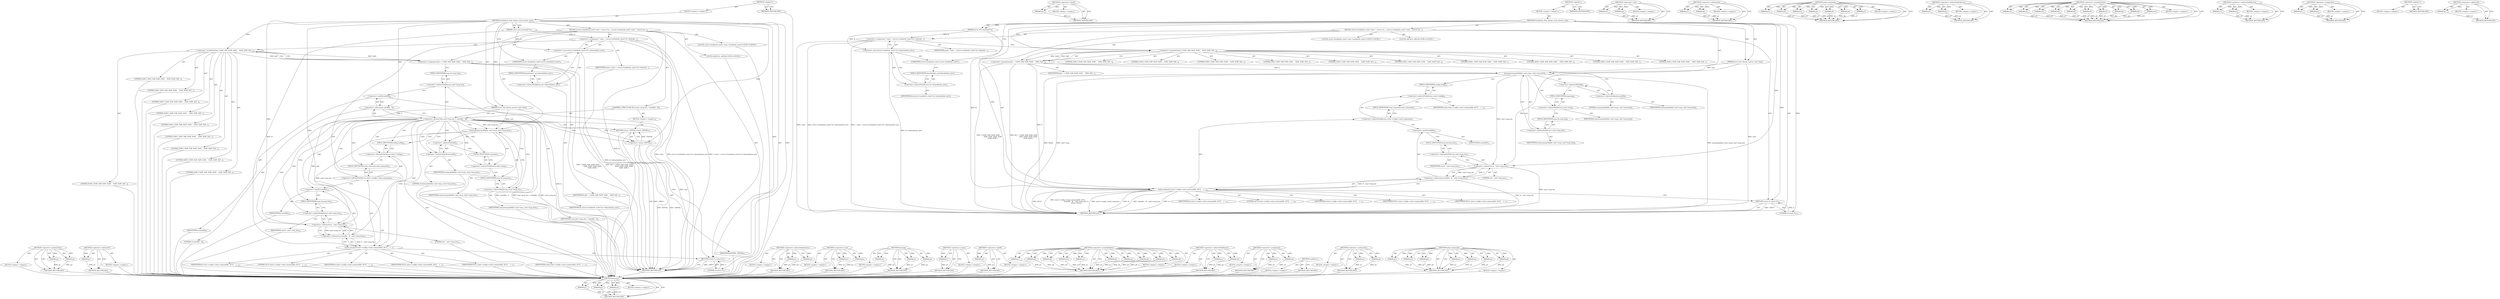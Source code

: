 digraph "send_command" {
vulnerable_119 [label=<(METHOD,memcpy)>];
vulnerable_120 [label=<(PARAM,p1)>];
vulnerable_121 [label=<(PARAM,p2)>];
vulnerable_122 [label=<(PARAM,p3)>];
vulnerable_123 [label=<(BLOCK,&lt;empty&gt;,&lt;empty&gt;)>];
vulnerable_124 [label=<(METHOD_RETURN,ANY)>];
vulnerable_149 [label=<(METHOD,&lt;operator&gt;.sizeOf)>];
vulnerable_150 [label=<(PARAM,p1)>];
vulnerable_151 [label=<(BLOCK,&lt;empty&gt;,&lt;empty&gt;)>];
vulnerable_152 [label=<(METHOD_RETURN,ANY)>];
vulnerable_6 [label=<(METHOD,&lt;global&gt;)<SUB>1</SUB>>];
vulnerable_7 [label=<(BLOCK,&lt;empty&gt;,&lt;empty&gt;)<SUB>1</SUB>>];
vulnerable_8 [label=<(METHOD,ttusbdecfe_dvbs_diseqc_send_master_cmd)<SUB>1</SUB>>];
vulnerable_9 [label=<(PARAM,struct dvb_frontend* fe)<SUB>1</SUB>>];
vulnerable_10 [label=<(PARAM,struct dvb_diseqc_master_cmd *cmd)<SUB>1</SUB>>];
vulnerable_11 [label=<(BLOCK,{
	struct ttusbdecfe_state* state = (struct ttu...,{
	struct ttusbdecfe_state* state = (struct ttu...)<SUB>2</SUB>>];
vulnerable_12 [label="<(LOCAL,struct ttusbdecfe_state* state: ttusbdecfe_state*)<SUB>3</SUB>>"];
vulnerable_13 [label=<(&lt;operator&gt;.assignment,* state = (struct ttusbdecfe_state*) fe-&gt;demodu...)<SUB>3</SUB>>];
vulnerable_14 [label=<(IDENTIFIER,state,* state = (struct ttusbdecfe_state*) fe-&gt;demodu...)<SUB>3</SUB>>];
vulnerable_15 [label=<(&lt;operator&gt;.cast,(struct ttusbdecfe_state*) fe-&gt;demodulator_priv)<SUB>3</SUB>>];
vulnerable_16 [label=<(UNKNOWN,struct ttusbdecfe_state*,struct ttusbdecfe_state*)<SUB>3</SUB>>];
vulnerable_17 [label=<(&lt;operator&gt;.indirectFieldAccess,fe-&gt;demodulator_priv)<SUB>3</SUB>>];
vulnerable_18 [label=<(IDENTIFIER,fe,(struct ttusbdecfe_state*) fe-&gt;demodulator_priv)<SUB>3</SUB>>];
vulnerable_19 [label=<(FIELD_IDENTIFIER,demodulator_priv,demodulator_priv)<SUB>3</SUB>>];
vulnerable_20 [label="<(LOCAL,u8[10] b: u8[10])<SUB>4</SUB>>"];
vulnerable_21 [label=<(&lt;operator&gt;.assignment,b[] = { 0x00, 0xff, 0x00, 0x00,
 		   0x00, 0x0...)<SUB>4</SUB>>];
vulnerable_22 [label=<(IDENTIFIER,b,b[] = { 0x00, 0xff, 0x00, 0x00,
 		   0x00, 0x0...)<SUB>4</SUB>>];
vulnerable_23 [label=<(&lt;operator&gt;.arrayInitializer,{ 0x00, 0xff, 0x00, 0x00,
 		   0x00, 0x00, 0x0...)<SUB>4</SUB>>];
vulnerable_24 [label=<(LITERAL,0x00,{ 0x00, 0xff, 0x00, 0x00,
 		   0x00, 0x00, 0x0...)<SUB>4</SUB>>];
vulnerable_25 [label=<(LITERAL,0xff,{ 0x00, 0xff, 0x00, 0x00,
 		   0x00, 0x00, 0x0...)<SUB>4</SUB>>];
vulnerable_26 [label=<(LITERAL,0x00,{ 0x00, 0xff, 0x00, 0x00,
 		   0x00, 0x00, 0x0...)<SUB>4</SUB>>];
vulnerable_27 [label=<(LITERAL,0x00,{ 0x00, 0xff, 0x00, 0x00,
 		   0x00, 0x00, 0x0...)<SUB>4</SUB>>];
vulnerable_28 [label=<(LITERAL,0x00,{ 0x00, 0xff, 0x00, 0x00,
 		   0x00, 0x00, 0x0...)<SUB>5</SUB>>];
vulnerable_29 [label=<(LITERAL,0x00,{ 0x00, 0xff, 0x00, 0x00,
 		   0x00, 0x00, 0x0...)<SUB>5</SUB>>];
vulnerable_30 [label=<(LITERAL,0x00,{ 0x00, 0xff, 0x00, 0x00,
 		   0x00, 0x00, 0x0...)<SUB>5</SUB>>];
vulnerable_31 [label=<(LITERAL,0x00,{ 0x00, 0xff, 0x00, 0x00,
 		   0x00, 0x00, 0x0...)<SUB>5</SUB>>];
vulnerable_32 [label=<(LITERAL,0x00,{ 0x00, 0xff, 0x00, 0x00,
 		   0x00, 0x00, 0x0...)<SUB>6</SUB>>];
vulnerable_33 [label=<(LITERAL,0x00,{ 0x00, 0xff, 0x00, 0x00,
 		   0x00, 0x00, 0x0...)<SUB>6</SUB>>];
vulnerable_34 [label=<(memcpy,memcpy(&amp;b[4], cmd-&gt;msg, cmd-&gt;msg_len))<SUB>8</SUB>>];
vulnerable_35 [label=<(&lt;operator&gt;.addressOf,&amp;b[4])<SUB>8</SUB>>];
vulnerable_36 [label=<(&lt;operator&gt;.indirectIndexAccess,b[4])<SUB>8</SUB>>];
vulnerable_37 [label=<(IDENTIFIER,b,memcpy(&amp;b[4], cmd-&gt;msg, cmd-&gt;msg_len))<SUB>8</SUB>>];
vulnerable_38 [label=<(LITERAL,4,memcpy(&amp;b[4], cmd-&gt;msg, cmd-&gt;msg_len))<SUB>8</SUB>>];
vulnerable_39 [label=<(&lt;operator&gt;.indirectFieldAccess,cmd-&gt;msg)<SUB>8</SUB>>];
vulnerable_40 [label=<(IDENTIFIER,cmd,memcpy(&amp;b[4], cmd-&gt;msg, cmd-&gt;msg_len))<SUB>8</SUB>>];
vulnerable_41 [label=<(FIELD_IDENTIFIER,msg,msg)<SUB>8</SUB>>];
vulnerable_42 [label=<(&lt;operator&gt;.indirectFieldAccess,cmd-&gt;msg_len)<SUB>8</SUB>>];
vulnerable_43 [label=<(IDENTIFIER,cmd,memcpy(&amp;b[4], cmd-&gt;msg, cmd-&gt;msg_len))<SUB>8</SUB>>];
vulnerable_44 [label=<(FIELD_IDENTIFIER,msg_len,msg_len)<SUB>8</SUB>>];
vulnerable_45 [label=<(send_command,state-&gt;config-&gt;send_command(fe, 0x72,
				    s...)<SUB>10</SUB>>];
vulnerable_46 [label=<(&lt;operator&gt;.indirectFieldAccess,state-&gt;config-&gt;send_command)<SUB>10</SUB>>];
vulnerable_47 [label=<(&lt;operator&gt;.indirectFieldAccess,state-&gt;config)<SUB>10</SUB>>];
vulnerable_48 [label=<(IDENTIFIER,state,state-&gt;config-&gt;send_command(fe, 0x72,
				    s...)<SUB>10</SUB>>];
vulnerable_49 [label=<(FIELD_IDENTIFIER,config,config)<SUB>10</SUB>>];
vulnerable_50 [label=<(FIELD_IDENTIFIER,send_command,send_command)<SUB>10</SUB>>];
vulnerable_51 [label=<(IDENTIFIER,fe,state-&gt;config-&gt;send_command(fe, 0x72,
				    s...)<SUB>10</SUB>>];
vulnerable_52 [label=<(LITERAL,0x72,state-&gt;config-&gt;send_command(fe, 0x72,
				    s...)<SUB>10</SUB>>];
vulnerable_53 [label=<(&lt;operator&gt;.subtraction,sizeof(b) - (6 - cmd-&gt;msg_len))<SUB>11</SUB>>];
vulnerable_54 [label=<(&lt;operator&gt;.sizeOf,sizeof(b))<SUB>11</SUB>>];
vulnerable_55 [label=<(IDENTIFIER,b,sizeof(b))<SUB>11</SUB>>];
vulnerable_56 [label=<(&lt;operator&gt;.subtraction,6 - cmd-&gt;msg_len)<SUB>11</SUB>>];
vulnerable_57 [label=<(LITERAL,6,6 - cmd-&gt;msg_len)<SUB>11</SUB>>];
vulnerable_58 [label=<(&lt;operator&gt;.indirectFieldAccess,cmd-&gt;msg_len)<SUB>11</SUB>>];
vulnerable_59 [label=<(IDENTIFIER,cmd,6 - cmd-&gt;msg_len)<SUB>11</SUB>>];
vulnerable_60 [label=<(FIELD_IDENTIFIER,msg_len,msg_len)<SUB>11</SUB>>];
vulnerable_61 [label=<(IDENTIFIER,b,state-&gt;config-&gt;send_command(fe, 0x72,
				    s...)<SUB>11</SUB>>];
vulnerable_62 [label=<(IDENTIFIER,NULL,state-&gt;config-&gt;send_command(fe, 0x72,
				    s...)<SUB>12</SUB>>];
vulnerable_63 [label=<(IDENTIFIER,NULL,state-&gt;config-&gt;send_command(fe, 0x72,
				    s...)<SUB>12</SUB>>];
vulnerable_64 [label=<(RETURN,return 0;,return 0;)<SUB>14</SUB>>];
vulnerable_65 [label=<(LITERAL,0,return 0;)<SUB>14</SUB>>];
vulnerable_66 [label=<(METHOD_RETURN,int)<SUB>1</SUB>>];
vulnerable_68 [label=<(METHOD_RETURN,ANY)<SUB>1</SUB>>];
vulnerable_96 [label=<(METHOD,&lt;operator&gt;.cast)>];
vulnerable_97 [label=<(PARAM,p1)>];
vulnerable_98 [label=<(PARAM,p2)>];
vulnerable_99 [label=<(BLOCK,&lt;empty&gt;,&lt;empty&gt;)>];
vulnerable_100 [label=<(METHOD_RETURN,ANY)>];
vulnerable_144 [label=<(METHOD,&lt;operator&gt;.subtraction)>];
vulnerable_145 [label=<(PARAM,p1)>];
vulnerable_146 [label=<(PARAM,p2)>];
vulnerable_147 [label=<(BLOCK,&lt;empty&gt;,&lt;empty&gt;)>];
vulnerable_148 [label=<(METHOD_RETURN,ANY)>];
vulnerable_134 [label=<(METHOD,send_command)>];
vulnerable_135 [label=<(PARAM,p1)>];
vulnerable_136 [label=<(PARAM,p2)>];
vulnerable_137 [label=<(PARAM,p3)>];
vulnerable_138 [label=<(PARAM,p4)>];
vulnerable_139 [label=<(PARAM,p5)>];
vulnerable_140 [label=<(PARAM,p6)>];
vulnerable_141 [label=<(PARAM,p7)>];
vulnerable_142 [label=<(BLOCK,&lt;empty&gt;,&lt;empty&gt;)>];
vulnerable_143 [label=<(METHOD_RETURN,ANY)>];
vulnerable_129 [label=<(METHOD,&lt;operator&gt;.indirectIndexAccess)>];
vulnerable_130 [label=<(PARAM,p1)>];
vulnerable_131 [label=<(PARAM,p2)>];
vulnerable_132 [label=<(BLOCK,&lt;empty&gt;,&lt;empty&gt;)>];
vulnerable_133 [label=<(METHOD_RETURN,ANY)>];
vulnerable_106 [label=<(METHOD,&lt;operator&gt;.arrayInitializer)>];
vulnerable_107 [label=<(PARAM,p1)>];
vulnerable_108 [label=<(PARAM,p2)>];
vulnerable_109 [label=<(PARAM,p3)>];
vulnerable_110 [label=<(PARAM,p4)>];
vulnerable_111 [label=<(PARAM,p5)>];
vulnerable_112 [label=<(PARAM,p6)>];
vulnerable_113 [label=<(PARAM,p7)>];
vulnerable_114 [label=<(PARAM,p8)>];
vulnerable_115 [label=<(PARAM,p9)>];
vulnerable_116 [label=<(PARAM,p10)>];
vulnerable_117 [label=<(BLOCK,&lt;empty&gt;,&lt;empty&gt;)>];
vulnerable_118 [label=<(METHOD_RETURN,ANY)>];
vulnerable_101 [label=<(METHOD,&lt;operator&gt;.indirectFieldAccess)>];
vulnerable_102 [label=<(PARAM,p1)>];
vulnerable_103 [label=<(PARAM,p2)>];
vulnerable_104 [label=<(BLOCK,&lt;empty&gt;,&lt;empty&gt;)>];
vulnerable_105 [label=<(METHOD_RETURN,ANY)>];
vulnerable_91 [label=<(METHOD,&lt;operator&gt;.assignment)>];
vulnerable_92 [label=<(PARAM,p1)>];
vulnerable_93 [label=<(PARAM,p2)>];
vulnerable_94 [label=<(BLOCK,&lt;empty&gt;,&lt;empty&gt;)>];
vulnerable_95 [label=<(METHOD_RETURN,ANY)>];
vulnerable_85 [label=<(METHOD,&lt;global&gt;)<SUB>1</SUB>>];
vulnerable_86 [label=<(BLOCK,&lt;empty&gt;,&lt;empty&gt;)>];
vulnerable_87 [label=<(METHOD_RETURN,ANY)>];
vulnerable_125 [label=<(METHOD,&lt;operator&gt;.addressOf)>];
vulnerable_126 [label=<(PARAM,p1)>];
vulnerable_127 [label=<(BLOCK,&lt;empty&gt;,&lt;empty&gt;)>];
vulnerable_128 [label=<(METHOD_RETURN,ANY)>];
fixed_132 [label=<(METHOD,&lt;operator&gt;.greaterThan)>];
fixed_133 [label=<(PARAM,p1)>];
fixed_134 [label=<(PARAM,p2)>];
fixed_135 [label=<(BLOCK,&lt;empty&gt;,&lt;empty&gt;)>];
fixed_136 [label=<(METHOD_RETURN,ANY)>];
fixed_156 [label=<(METHOD,&lt;operator&gt;.addressOf)>];
fixed_157 [label=<(PARAM,p1)>];
fixed_158 [label=<(BLOCK,&lt;empty&gt;,&lt;empty&gt;)>];
fixed_159 [label=<(METHOD_RETURN,ANY)>];
fixed_6 [label=<(METHOD,&lt;global&gt;)<SUB>1</SUB>>];
fixed_7 [label=<(BLOCK,&lt;empty&gt;,&lt;empty&gt;)<SUB>1</SUB>>];
fixed_8 [label=<(METHOD,ttusbdecfe_dvbs_diseqc_send_master_cmd)<SUB>1</SUB>>];
fixed_9 [label=<(PARAM,struct dvb_frontend* fe)<SUB>1</SUB>>];
fixed_10 [label=<(PARAM,struct dvb_diseqc_master_cmd *cmd)<SUB>1</SUB>>];
fixed_11 [label=<(BLOCK,{
	struct ttusbdecfe_state* state = (struct ttu...,{
	struct ttusbdecfe_state* state = (struct ttu...)<SUB>2</SUB>>];
fixed_12 [label="<(LOCAL,struct ttusbdecfe_state* state: ttusbdecfe_state*)<SUB>3</SUB>>"];
fixed_13 [label=<(&lt;operator&gt;.assignment,* state = (struct ttusbdecfe_state*) fe-&gt;demodu...)<SUB>3</SUB>>];
fixed_14 [label=<(IDENTIFIER,state,* state = (struct ttusbdecfe_state*) fe-&gt;demodu...)<SUB>3</SUB>>];
fixed_15 [label=<(&lt;operator&gt;.cast,(struct ttusbdecfe_state*) fe-&gt;demodulator_priv)<SUB>3</SUB>>];
fixed_16 [label=<(UNKNOWN,struct ttusbdecfe_state*,struct ttusbdecfe_state*)<SUB>3</SUB>>];
fixed_17 [label=<(&lt;operator&gt;.indirectFieldAccess,fe-&gt;demodulator_priv)<SUB>3</SUB>>];
fixed_18 [label=<(IDENTIFIER,fe,(struct ttusbdecfe_state*) fe-&gt;demodulator_priv)<SUB>3</SUB>>];
fixed_19 [label=<(FIELD_IDENTIFIER,demodulator_priv,demodulator_priv)<SUB>3</SUB>>];
fixed_20 [label="<(LOCAL,u8[10] b: u8[10])<SUB>4</SUB>>"];
fixed_21 [label=<(&lt;operator&gt;.assignment,b[] = { 0x00, 0xff, 0x00, 0x00,
 		   0x00, 0x0...)<SUB>4</SUB>>];
fixed_22 [label=<(IDENTIFIER,b,b[] = { 0x00, 0xff, 0x00, 0x00,
 		   0x00, 0x0...)<SUB>4</SUB>>];
fixed_23 [label=<(&lt;operator&gt;.arrayInitializer,{ 0x00, 0xff, 0x00, 0x00,
 		   0x00, 0x00, 0x0...)<SUB>4</SUB>>];
fixed_24 [label=<(LITERAL,0x00,{ 0x00, 0xff, 0x00, 0x00,
 		   0x00, 0x00, 0x0...)<SUB>4</SUB>>];
fixed_25 [label=<(LITERAL,0xff,{ 0x00, 0xff, 0x00, 0x00,
 		   0x00, 0x00, 0x0...)<SUB>4</SUB>>];
fixed_26 [label=<(LITERAL,0x00,{ 0x00, 0xff, 0x00, 0x00,
 		   0x00, 0x00, 0x0...)<SUB>4</SUB>>];
fixed_27 [label=<(LITERAL,0x00,{ 0x00, 0xff, 0x00, 0x00,
 		   0x00, 0x00, 0x0...)<SUB>4</SUB>>];
fixed_28 [label=<(LITERAL,0x00,{ 0x00, 0xff, 0x00, 0x00,
 		   0x00, 0x00, 0x0...)<SUB>5</SUB>>];
fixed_29 [label=<(LITERAL,0x00,{ 0x00, 0xff, 0x00, 0x00,
 		   0x00, 0x00, 0x0...)<SUB>5</SUB>>];
fixed_30 [label=<(LITERAL,0x00,{ 0x00, 0xff, 0x00, 0x00,
 		   0x00, 0x00, 0x0...)<SUB>5</SUB>>];
fixed_31 [label=<(LITERAL,0x00,{ 0x00, 0xff, 0x00, 0x00,
 		   0x00, 0x00, 0x0...)<SUB>5</SUB>>];
fixed_32 [label=<(LITERAL,0x00,{ 0x00, 0xff, 0x00, 0x00,
 		   0x00, 0x00, 0x0...)<SUB>6</SUB>>];
fixed_33 [label=<(LITERAL,0x00,{ 0x00, 0xff, 0x00, 0x00,
 		   0x00, 0x00, 0x0...)<SUB>6</SUB>>];
fixed_34 [label=<(CONTROL_STRUCTURE,IF,if (cmd-&gt;msg_len &gt; sizeof(b) - 4))<SUB>8</SUB>>];
fixed_35 [label=<(&lt;operator&gt;.greaterThan,cmd-&gt;msg_len &gt; sizeof(b) - 4)<SUB>8</SUB>>];
fixed_36 [label=<(&lt;operator&gt;.indirectFieldAccess,cmd-&gt;msg_len)<SUB>8</SUB>>];
fixed_37 [label=<(IDENTIFIER,cmd,cmd-&gt;msg_len &gt; sizeof(b) - 4)<SUB>8</SUB>>];
fixed_38 [label=<(FIELD_IDENTIFIER,msg_len,msg_len)<SUB>8</SUB>>];
fixed_39 [label=<(&lt;operator&gt;.subtraction,sizeof(b) - 4)<SUB>8</SUB>>];
fixed_40 [label=<(&lt;operator&gt;.sizeOf,sizeof(b))<SUB>8</SUB>>];
fixed_41 [label=<(IDENTIFIER,b,sizeof(b))<SUB>8</SUB>>];
fixed_42 [label=<(LITERAL,4,sizeof(b) - 4)<SUB>8</SUB>>];
fixed_43 [label=<(BLOCK,&lt;empty&gt;,&lt;empty&gt;)<SUB>9</SUB>>];
fixed_44 [label=<(RETURN,return -EINVAL;,return -EINVAL;)<SUB>9</SUB>>];
fixed_45 [label=<(&lt;operator&gt;.minus,-EINVAL)<SUB>9</SUB>>];
fixed_46 [label=<(IDENTIFIER,EINVAL,-EINVAL)<SUB>9</SUB>>];
fixed_47 [label=<(memcpy,memcpy(&amp;b[4], cmd-&gt;msg, cmd-&gt;msg_len))<SUB>11</SUB>>];
fixed_48 [label=<(&lt;operator&gt;.addressOf,&amp;b[4])<SUB>11</SUB>>];
fixed_49 [label=<(&lt;operator&gt;.indirectIndexAccess,b[4])<SUB>11</SUB>>];
fixed_50 [label=<(IDENTIFIER,b,memcpy(&amp;b[4], cmd-&gt;msg, cmd-&gt;msg_len))<SUB>11</SUB>>];
fixed_51 [label=<(LITERAL,4,memcpy(&amp;b[4], cmd-&gt;msg, cmd-&gt;msg_len))<SUB>11</SUB>>];
fixed_52 [label=<(&lt;operator&gt;.indirectFieldAccess,cmd-&gt;msg)<SUB>11</SUB>>];
fixed_53 [label=<(IDENTIFIER,cmd,memcpy(&amp;b[4], cmd-&gt;msg, cmd-&gt;msg_len))<SUB>11</SUB>>];
fixed_54 [label=<(FIELD_IDENTIFIER,msg,msg)<SUB>11</SUB>>];
fixed_55 [label=<(&lt;operator&gt;.indirectFieldAccess,cmd-&gt;msg_len)<SUB>11</SUB>>];
fixed_56 [label=<(IDENTIFIER,cmd,memcpy(&amp;b[4], cmd-&gt;msg, cmd-&gt;msg_len))<SUB>11</SUB>>];
fixed_57 [label=<(FIELD_IDENTIFIER,msg_len,msg_len)<SUB>11</SUB>>];
fixed_58 [label=<(send_command,state-&gt;config-&gt;send_command(fe, 0x72,
				    s...)<SUB>13</SUB>>];
fixed_59 [label=<(&lt;operator&gt;.indirectFieldAccess,state-&gt;config-&gt;send_command)<SUB>13</SUB>>];
fixed_60 [label=<(&lt;operator&gt;.indirectFieldAccess,state-&gt;config)<SUB>13</SUB>>];
fixed_61 [label=<(IDENTIFIER,state,state-&gt;config-&gt;send_command(fe, 0x72,
				    s...)<SUB>13</SUB>>];
fixed_62 [label=<(FIELD_IDENTIFIER,config,config)<SUB>13</SUB>>];
fixed_63 [label=<(FIELD_IDENTIFIER,send_command,send_command)<SUB>13</SUB>>];
fixed_64 [label=<(IDENTIFIER,fe,state-&gt;config-&gt;send_command(fe, 0x72,
				    s...)<SUB>13</SUB>>];
fixed_65 [label=<(LITERAL,0x72,state-&gt;config-&gt;send_command(fe, 0x72,
				    s...)<SUB>13</SUB>>];
fixed_66 [label=<(&lt;operator&gt;.subtraction,sizeof(b) - (6 - cmd-&gt;msg_len))<SUB>14</SUB>>];
fixed_67 [label=<(&lt;operator&gt;.sizeOf,sizeof(b))<SUB>14</SUB>>];
fixed_68 [label=<(IDENTIFIER,b,sizeof(b))<SUB>14</SUB>>];
fixed_69 [label=<(&lt;operator&gt;.subtraction,6 - cmd-&gt;msg_len)<SUB>14</SUB>>];
fixed_70 [label=<(LITERAL,6,6 - cmd-&gt;msg_len)<SUB>14</SUB>>];
fixed_71 [label=<(&lt;operator&gt;.indirectFieldAccess,cmd-&gt;msg_len)<SUB>14</SUB>>];
fixed_72 [label=<(IDENTIFIER,cmd,6 - cmd-&gt;msg_len)<SUB>14</SUB>>];
fixed_73 [label=<(FIELD_IDENTIFIER,msg_len,msg_len)<SUB>14</SUB>>];
fixed_74 [label=<(IDENTIFIER,b,state-&gt;config-&gt;send_command(fe, 0x72,
				    s...)<SUB>14</SUB>>];
fixed_75 [label=<(IDENTIFIER,NULL,state-&gt;config-&gt;send_command(fe, 0x72,
				    s...)<SUB>15</SUB>>];
fixed_76 [label=<(IDENTIFIER,NULL,state-&gt;config-&gt;send_command(fe, 0x72,
				    s...)<SUB>15</SUB>>];
fixed_77 [label=<(RETURN,return 0;,return 0;)<SUB>17</SUB>>];
fixed_78 [label=<(LITERAL,0,return 0;)<SUB>17</SUB>>];
fixed_79 [label=<(METHOD_RETURN,int)<SUB>1</SUB>>];
fixed_81 [label=<(METHOD_RETURN,ANY)<SUB>1</SUB>>];
fixed_160 [label=<(METHOD,&lt;operator&gt;.indirectIndexAccess)>];
fixed_161 [label=<(PARAM,p1)>];
fixed_162 [label=<(PARAM,p2)>];
fixed_163 [label=<(BLOCK,&lt;empty&gt;,&lt;empty&gt;)>];
fixed_164 [label=<(METHOD_RETURN,ANY)>];
fixed_109 [label=<(METHOD,&lt;operator&gt;.cast)>];
fixed_110 [label=<(PARAM,p1)>];
fixed_111 [label=<(PARAM,p2)>];
fixed_112 [label=<(BLOCK,&lt;empty&gt;,&lt;empty&gt;)>];
fixed_113 [label=<(METHOD_RETURN,ANY)>];
fixed_150 [label=<(METHOD,memcpy)>];
fixed_151 [label=<(PARAM,p1)>];
fixed_152 [label=<(PARAM,p2)>];
fixed_153 [label=<(PARAM,p3)>];
fixed_154 [label=<(BLOCK,&lt;empty&gt;,&lt;empty&gt;)>];
fixed_155 [label=<(METHOD_RETURN,ANY)>];
fixed_146 [label=<(METHOD,&lt;operator&gt;.minus)>];
fixed_147 [label=<(PARAM,p1)>];
fixed_148 [label=<(BLOCK,&lt;empty&gt;,&lt;empty&gt;)>];
fixed_149 [label=<(METHOD_RETURN,ANY)>];
fixed_142 [label=<(METHOD,&lt;operator&gt;.sizeOf)>];
fixed_143 [label=<(PARAM,p1)>];
fixed_144 [label=<(BLOCK,&lt;empty&gt;,&lt;empty&gt;)>];
fixed_145 [label=<(METHOD_RETURN,ANY)>];
fixed_119 [label=<(METHOD,&lt;operator&gt;.arrayInitializer)>];
fixed_120 [label=<(PARAM,p1)>];
fixed_121 [label=<(PARAM,p2)>];
fixed_122 [label=<(PARAM,p3)>];
fixed_123 [label=<(PARAM,p4)>];
fixed_124 [label=<(PARAM,p5)>];
fixed_125 [label=<(PARAM,p6)>];
fixed_126 [label=<(PARAM,p7)>];
fixed_127 [label=<(PARAM,p8)>];
fixed_128 [label=<(PARAM,p9)>];
fixed_129 [label=<(PARAM,p10)>];
fixed_130 [label=<(BLOCK,&lt;empty&gt;,&lt;empty&gt;)>];
fixed_131 [label=<(METHOD_RETURN,ANY)>];
fixed_114 [label=<(METHOD,&lt;operator&gt;.indirectFieldAccess)>];
fixed_115 [label=<(PARAM,p1)>];
fixed_116 [label=<(PARAM,p2)>];
fixed_117 [label=<(BLOCK,&lt;empty&gt;,&lt;empty&gt;)>];
fixed_118 [label=<(METHOD_RETURN,ANY)>];
fixed_104 [label=<(METHOD,&lt;operator&gt;.assignment)>];
fixed_105 [label=<(PARAM,p1)>];
fixed_106 [label=<(PARAM,p2)>];
fixed_107 [label=<(BLOCK,&lt;empty&gt;,&lt;empty&gt;)>];
fixed_108 [label=<(METHOD_RETURN,ANY)>];
fixed_98 [label=<(METHOD,&lt;global&gt;)<SUB>1</SUB>>];
fixed_99 [label=<(BLOCK,&lt;empty&gt;,&lt;empty&gt;)>];
fixed_100 [label=<(METHOD_RETURN,ANY)>];
fixed_137 [label=<(METHOD,&lt;operator&gt;.subtraction)>];
fixed_138 [label=<(PARAM,p1)>];
fixed_139 [label=<(PARAM,p2)>];
fixed_140 [label=<(BLOCK,&lt;empty&gt;,&lt;empty&gt;)>];
fixed_141 [label=<(METHOD_RETURN,ANY)>];
fixed_165 [label=<(METHOD,send_command)>];
fixed_166 [label=<(PARAM,p1)>];
fixed_167 [label=<(PARAM,p2)>];
fixed_168 [label=<(PARAM,p3)>];
fixed_169 [label=<(PARAM,p4)>];
fixed_170 [label=<(PARAM,p5)>];
fixed_171 [label=<(PARAM,p6)>];
fixed_172 [label=<(PARAM,p7)>];
fixed_173 [label=<(BLOCK,&lt;empty&gt;,&lt;empty&gt;)>];
fixed_174 [label=<(METHOD_RETURN,ANY)>];
vulnerable_119 -> vulnerable_120  [key=0, label="AST: "];
vulnerable_119 -> vulnerable_120  [key=1, label="DDG: "];
vulnerable_119 -> vulnerable_123  [key=0, label="AST: "];
vulnerable_119 -> vulnerable_121  [key=0, label="AST: "];
vulnerable_119 -> vulnerable_121  [key=1, label="DDG: "];
vulnerable_119 -> vulnerable_124  [key=0, label="AST: "];
vulnerable_119 -> vulnerable_124  [key=1, label="CFG: "];
vulnerable_119 -> vulnerable_122  [key=0, label="AST: "];
vulnerable_119 -> vulnerable_122  [key=1, label="DDG: "];
vulnerable_120 -> vulnerable_124  [key=0, label="DDG: p1"];
vulnerable_121 -> vulnerable_124  [key=0, label="DDG: p2"];
vulnerable_122 -> vulnerable_124  [key=0, label="DDG: p3"];
vulnerable_149 -> vulnerable_150  [key=0, label="AST: "];
vulnerable_149 -> vulnerable_150  [key=1, label="DDG: "];
vulnerable_149 -> vulnerable_151  [key=0, label="AST: "];
vulnerable_149 -> vulnerable_152  [key=0, label="AST: "];
vulnerable_149 -> vulnerable_152  [key=1, label="CFG: "];
vulnerable_150 -> vulnerable_152  [key=0, label="DDG: p1"];
vulnerable_6 -> vulnerable_7  [key=0, label="AST: "];
vulnerable_6 -> vulnerable_68  [key=0, label="AST: "];
vulnerable_6 -> vulnerable_68  [key=1, label="CFG: "];
vulnerable_7 -> vulnerable_8  [key=0, label="AST: "];
vulnerable_8 -> vulnerable_9  [key=0, label="AST: "];
vulnerable_8 -> vulnerable_9  [key=1, label="DDG: "];
vulnerable_8 -> vulnerable_10  [key=0, label="AST: "];
vulnerable_8 -> vulnerable_10  [key=1, label="DDG: "];
vulnerable_8 -> vulnerable_11  [key=0, label="AST: "];
vulnerable_8 -> vulnerable_66  [key=0, label="AST: "];
vulnerable_8 -> vulnerable_16  [key=0, label="CFG: "];
vulnerable_8 -> vulnerable_64  [key=0, label="DDG: "];
vulnerable_8 -> vulnerable_45  [key=0, label="DDG: "];
vulnerable_8 -> vulnerable_65  [key=0, label="DDG: "];
vulnerable_8 -> vulnerable_23  [key=0, label="DDG: "];
vulnerable_8 -> vulnerable_56  [key=0, label="DDG: "];
vulnerable_9 -> vulnerable_13  [key=0, label="DDG: fe"];
vulnerable_9 -> vulnerable_45  [key=0, label="DDG: fe"];
vulnerable_9 -> vulnerable_15  [key=0, label="DDG: fe"];
vulnerable_10 -> vulnerable_66  [key=0, label="DDG: cmd"];
vulnerable_10 -> vulnerable_34  [key=0, label="DDG: cmd"];
vulnerable_10 -> vulnerable_56  [key=0, label="DDG: cmd"];
vulnerable_11 -> vulnerable_12  [key=0, label="AST: "];
vulnerable_11 -> vulnerable_13  [key=0, label="AST: "];
vulnerable_11 -> vulnerable_20  [key=0, label="AST: "];
vulnerable_11 -> vulnerable_21  [key=0, label="AST: "];
vulnerable_11 -> vulnerable_34  [key=0, label="AST: "];
vulnerable_11 -> vulnerable_45  [key=0, label="AST: "];
vulnerable_11 -> vulnerable_64  [key=0, label="AST: "];
vulnerable_13 -> vulnerable_14  [key=0, label="AST: "];
vulnerable_13 -> vulnerable_15  [key=0, label="AST: "];
vulnerable_13 -> vulnerable_23  [key=0, label="CFG: "];
vulnerable_13 -> vulnerable_66  [key=0, label="DDG: state"];
vulnerable_13 -> vulnerable_66  [key=1, label="DDG: (struct ttusbdecfe_state*) fe-&gt;demodulator_priv"];
vulnerable_13 -> vulnerable_66  [key=2, label="DDG: * state = (struct ttusbdecfe_state*) fe-&gt;demodulator_priv"];
vulnerable_15 -> vulnerable_16  [key=0, label="AST: "];
vulnerable_15 -> vulnerable_17  [key=0, label="AST: "];
vulnerable_15 -> vulnerable_13  [key=0, label="CFG: "];
vulnerable_15 -> vulnerable_66  [key=0, label="DDG: fe-&gt;demodulator_priv"];
vulnerable_16 -> vulnerable_19  [key=0, label="CFG: "];
vulnerable_17 -> vulnerable_18  [key=0, label="AST: "];
vulnerable_17 -> vulnerable_19  [key=0, label="AST: "];
vulnerable_17 -> vulnerable_15  [key=0, label="CFG: "];
vulnerable_19 -> vulnerable_17  [key=0, label="CFG: "];
vulnerable_21 -> vulnerable_22  [key=0, label="AST: "];
vulnerable_21 -> vulnerable_23  [key=0, label="AST: "];
vulnerable_21 -> vulnerable_36  [key=0, label="CFG: "];
vulnerable_21 -> vulnerable_66  [key=0, label="DDG: { 0x00, 0xff, 0x00, 0x00,
 		   0x00, 0x00, 0x00, 0x00,
 		   0x00, 0x00 }"];
vulnerable_21 -> vulnerable_66  [key=1, label="DDG: b[] = { 0x00, 0xff, 0x00, 0x00,
 		   0x00, 0x00, 0x00, 0x00,
 		   0x00, 0x00 }"];
vulnerable_21 -> vulnerable_34  [key=0, label="DDG: b"];
vulnerable_21 -> vulnerable_45  [key=0, label="DDG: b"];
vulnerable_23 -> vulnerable_24  [key=0, label="AST: "];
vulnerable_23 -> vulnerable_25  [key=0, label="AST: "];
vulnerable_23 -> vulnerable_26  [key=0, label="AST: "];
vulnerable_23 -> vulnerable_27  [key=0, label="AST: "];
vulnerable_23 -> vulnerable_28  [key=0, label="AST: "];
vulnerable_23 -> vulnerable_29  [key=0, label="AST: "];
vulnerable_23 -> vulnerable_30  [key=0, label="AST: "];
vulnerable_23 -> vulnerable_31  [key=0, label="AST: "];
vulnerable_23 -> vulnerable_32  [key=0, label="AST: "];
vulnerable_23 -> vulnerable_33  [key=0, label="AST: "];
vulnerable_23 -> vulnerable_21  [key=0, label="CFG: "];
vulnerable_23 -> vulnerable_21  [key=1, label="DDG: 0x00"];
vulnerable_23 -> vulnerable_21  [key=2, label="DDG: 0xff"];
vulnerable_34 -> vulnerable_35  [key=0, label="AST: "];
vulnerable_34 -> vulnerable_39  [key=0, label="AST: "];
vulnerable_34 -> vulnerable_42  [key=0, label="AST: "];
vulnerable_34 -> vulnerable_49  [key=0, label="CFG: "];
vulnerable_34 -> vulnerable_66  [key=0, label="DDG: &amp;b[4]"];
vulnerable_34 -> vulnerable_66  [key=1, label="DDG: cmd-&gt;msg"];
vulnerable_34 -> vulnerable_66  [key=2, label="DDG: memcpy(&amp;b[4], cmd-&gt;msg, cmd-&gt;msg_len)"];
vulnerable_34 -> vulnerable_56  [key=0, label="DDG: cmd-&gt;msg_len"];
vulnerable_35 -> vulnerable_36  [key=0, label="AST: "];
vulnerable_35 -> vulnerable_41  [key=0, label="CFG: "];
vulnerable_36 -> vulnerable_37  [key=0, label="AST: "];
vulnerable_36 -> vulnerable_38  [key=0, label="AST: "];
vulnerable_36 -> vulnerable_35  [key=0, label="CFG: "];
vulnerable_39 -> vulnerable_40  [key=0, label="AST: "];
vulnerable_39 -> vulnerable_41  [key=0, label="AST: "];
vulnerable_39 -> vulnerable_44  [key=0, label="CFG: "];
vulnerable_41 -> vulnerable_39  [key=0, label="CFG: "];
vulnerable_42 -> vulnerable_43  [key=0, label="AST: "];
vulnerable_42 -> vulnerable_44  [key=0, label="AST: "];
vulnerable_42 -> vulnerable_34  [key=0, label="CFG: "];
vulnerable_44 -> vulnerable_42  [key=0, label="CFG: "];
vulnerable_45 -> vulnerable_46  [key=0, label="AST: "];
vulnerable_45 -> vulnerable_51  [key=0, label="AST: "];
vulnerable_45 -> vulnerable_52  [key=0, label="AST: "];
vulnerable_45 -> vulnerable_53  [key=0, label="AST: "];
vulnerable_45 -> vulnerable_61  [key=0, label="AST: "];
vulnerable_45 -> vulnerable_62  [key=0, label="AST: "];
vulnerable_45 -> vulnerable_63  [key=0, label="AST: "];
vulnerable_45 -> vulnerable_64  [key=0, label="CFG: "];
vulnerable_45 -> vulnerable_66  [key=0, label="DDG: state-&gt;config-&gt;send_command"];
vulnerable_45 -> vulnerable_66  [key=1, label="DDG: fe"];
vulnerable_45 -> vulnerable_66  [key=2, label="DDG: sizeof(b) - (6 - cmd-&gt;msg_len)"];
vulnerable_45 -> vulnerable_66  [key=3, label="DDG: b"];
vulnerable_45 -> vulnerable_66  [key=4, label="DDG: NULL"];
vulnerable_45 -> vulnerable_66  [key=5, label="DDG: state-&gt;config-&gt;send_command(fe, 0x72,
				    sizeof(b) - (6 - cmd-&gt;msg_len), b,
				    NULL, NULL)"];
vulnerable_46 -> vulnerable_47  [key=0, label="AST: "];
vulnerable_46 -> vulnerable_50  [key=0, label="AST: "];
vulnerable_46 -> vulnerable_54  [key=0, label="CFG: "];
vulnerable_47 -> vulnerable_48  [key=0, label="AST: "];
vulnerable_47 -> vulnerable_49  [key=0, label="AST: "];
vulnerable_47 -> vulnerable_50  [key=0, label="CFG: "];
vulnerable_49 -> vulnerable_47  [key=0, label="CFG: "];
vulnerable_50 -> vulnerable_46  [key=0, label="CFG: "];
vulnerable_53 -> vulnerable_54  [key=0, label="AST: "];
vulnerable_53 -> vulnerable_56  [key=0, label="AST: "];
vulnerable_53 -> vulnerable_45  [key=0, label="CFG: "];
vulnerable_53 -> vulnerable_45  [key=1, label="DDG: 6 - cmd-&gt;msg_len"];
vulnerable_53 -> vulnerable_66  [key=0, label="DDG: 6 - cmd-&gt;msg_len"];
vulnerable_54 -> vulnerable_55  [key=0, label="AST: "];
vulnerable_54 -> vulnerable_60  [key=0, label="CFG: "];
vulnerable_56 -> vulnerable_57  [key=0, label="AST: "];
vulnerable_56 -> vulnerable_58  [key=0, label="AST: "];
vulnerable_56 -> vulnerable_53  [key=0, label="CFG: "];
vulnerable_56 -> vulnerable_53  [key=1, label="DDG: 6"];
vulnerable_56 -> vulnerable_53  [key=2, label="DDG: cmd-&gt;msg_len"];
vulnerable_56 -> vulnerable_66  [key=0, label="DDG: cmd-&gt;msg_len"];
vulnerable_58 -> vulnerable_59  [key=0, label="AST: "];
vulnerable_58 -> vulnerable_60  [key=0, label="AST: "];
vulnerable_58 -> vulnerable_56  [key=0, label="CFG: "];
vulnerable_60 -> vulnerable_58  [key=0, label="CFG: "];
vulnerable_64 -> vulnerable_65  [key=0, label="AST: "];
vulnerable_64 -> vulnerable_66  [key=0, label="CFG: "];
vulnerable_64 -> vulnerable_66  [key=1, label="DDG: &lt;RET&gt;"];
vulnerable_65 -> vulnerable_64  [key=0, label="DDG: 0"];
vulnerable_96 -> vulnerable_97  [key=0, label="AST: "];
vulnerable_96 -> vulnerable_97  [key=1, label="DDG: "];
vulnerable_96 -> vulnerable_99  [key=0, label="AST: "];
vulnerable_96 -> vulnerable_98  [key=0, label="AST: "];
vulnerable_96 -> vulnerable_98  [key=1, label="DDG: "];
vulnerable_96 -> vulnerable_100  [key=0, label="AST: "];
vulnerable_96 -> vulnerable_100  [key=1, label="CFG: "];
vulnerable_97 -> vulnerable_100  [key=0, label="DDG: p1"];
vulnerable_98 -> vulnerable_100  [key=0, label="DDG: p2"];
vulnerable_144 -> vulnerable_145  [key=0, label="AST: "];
vulnerable_144 -> vulnerable_145  [key=1, label="DDG: "];
vulnerable_144 -> vulnerable_147  [key=0, label="AST: "];
vulnerable_144 -> vulnerable_146  [key=0, label="AST: "];
vulnerable_144 -> vulnerable_146  [key=1, label="DDG: "];
vulnerable_144 -> vulnerable_148  [key=0, label="AST: "];
vulnerable_144 -> vulnerable_148  [key=1, label="CFG: "];
vulnerable_145 -> vulnerable_148  [key=0, label="DDG: p1"];
vulnerable_146 -> vulnerable_148  [key=0, label="DDG: p2"];
vulnerable_134 -> vulnerable_135  [key=0, label="AST: "];
vulnerable_134 -> vulnerable_135  [key=1, label="DDG: "];
vulnerable_134 -> vulnerable_142  [key=0, label="AST: "];
vulnerable_134 -> vulnerable_136  [key=0, label="AST: "];
vulnerable_134 -> vulnerable_136  [key=1, label="DDG: "];
vulnerable_134 -> vulnerable_143  [key=0, label="AST: "];
vulnerable_134 -> vulnerable_143  [key=1, label="CFG: "];
vulnerable_134 -> vulnerable_137  [key=0, label="AST: "];
vulnerable_134 -> vulnerable_137  [key=1, label="DDG: "];
vulnerable_134 -> vulnerable_138  [key=0, label="AST: "];
vulnerable_134 -> vulnerable_138  [key=1, label="DDG: "];
vulnerable_134 -> vulnerable_139  [key=0, label="AST: "];
vulnerable_134 -> vulnerable_139  [key=1, label="DDG: "];
vulnerable_134 -> vulnerable_140  [key=0, label="AST: "];
vulnerable_134 -> vulnerable_140  [key=1, label="DDG: "];
vulnerable_134 -> vulnerable_141  [key=0, label="AST: "];
vulnerable_134 -> vulnerable_141  [key=1, label="DDG: "];
vulnerable_135 -> vulnerable_143  [key=0, label="DDG: p1"];
vulnerable_136 -> vulnerable_143  [key=0, label="DDG: p2"];
vulnerable_137 -> vulnerable_143  [key=0, label="DDG: p3"];
vulnerable_138 -> vulnerable_143  [key=0, label="DDG: p4"];
vulnerable_139 -> vulnerable_143  [key=0, label="DDG: p5"];
vulnerable_140 -> vulnerable_143  [key=0, label="DDG: p6"];
vulnerable_141 -> vulnerable_143  [key=0, label="DDG: p7"];
vulnerable_129 -> vulnerable_130  [key=0, label="AST: "];
vulnerable_129 -> vulnerable_130  [key=1, label="DDG: "];
vulnerable_129 -> vulnerable_132  [key=0, label="AST: "];
vulnerable_129 -> vulnerable_131  [key=0, label="AST: "];
vulnerable_129 -> vulnerable_131  [key=1, label="DDG: "];
vulnerable_129 -> vulnerable_133  [key=0, label="AST: "];
vulnerable_129 -> vulnerable_133  [key=1, label="CFG: "];
vulnerable_130 -> vulnerable_133  [key=0, label="DDG: p1"];
vulnerable_131 -> vulnerable_133  [key=0, label="DDG: p2"];
vulnerable_106 -> vulnerable_107  [key=0, label="AST: "];
vulnerable_106 -> vulnerable_107  [key=1, label="DDG: "];
vulnerable_106 -> vulnerable_117  [key=0, label="AST: "];
vulnerable_106 -> vulnerable_108  [key=0, label="AST: "];
vulnerable_106 -> vulnerable_108  [key=1, label="DDG: "];
vulnerable_106 -> vulnerable_118  [key=0, label="AST: "];
vulnerable_106 -> vulnerable_118  [key=1, label="CFG: "];
vulnerable_106 -> vulnerable_109  [key=0, label="AST: "];
vulnerable_106 -> vulnerable_109  [key=1, label="DDG: "];
vulnerable_106 -> vulnerable_110  [key=0, label="AST: "];
vulnerable_106 -> vulnerable_110  [key=1, label="DDG: "];
vulnerable_106 -> vulnerable_111  [key=0, label="AST: "];
vulnerable_106 -> vulnerable_111  [key=1, label="DDG: "];
vulnerable_106 -> vulnerable_112  [key=0, label="AST: "];
vulnerable_106 -> vulnerable_112  [key=1, label="DDG: "];
vulnerable_106 -> vulnerable_113  [key=0, label="AST: "];
vulnerable_106 -> vulnerable_113  [key=1, label="DDG: "];
vulnerable_106 -> vulnerable_114  [key=0, label="AST: "];
vulnerable_106 -> vulnerable_114  [key=1, label="DDG: "];
vulnerable_106 -> vulnerable_115  [key=0, label="AST: "];
vulnerable_106 -> vulnerable_115  [key=1, label="DDG: "];
vulnerable_106 -> vulnerable_116  [key=0, label="AST: "];
vulnerable_106 -> vulnerable_116  [key=1, label="DDG: "];
vulnerable_107 -> vulnerable_118  [key=0, label="DDG: p1"];
vulnerable_108 -> vulnerable_118  [key=0, label="DDG: p2"];
vulnerable_109 -> vulnerable_118  [key=0, label="DDG: p3"];
vulnerable_110 -> vulnerable_118  [key=0, label="DDG: p4"];
vulnerable_111 -> vulnerable_118  [key=0, label="DDG: p5"];
vulnerable_112 -> vulnerable_118  [key=0, label="DDG: p6"];
vulnerable_113 -> vulnerable_118  [key=0, label="DDG: p7"];
vulnerable_114 -> vulnerable_118  [key=0, label="DDG: p8"];
vulnerable_115 -> vulnerable_118  [key=0, label="DDG: p9"];
vulnerable_116 -> vulnerable_118  [key=0, label="DDG: p10"];
vulnerable_101 -> vulnerable_102  [key=0, label="AST: "];
vulnerable_101 -> vulnerable_102  [key=1, label="DDG: "];
vulnerable_101 -> vulnerable_104  [key=0, label="AST: "];
vulnerable_101 -> vulnerable_103  [key=0, label="AST: "];
vulnerable_101 -> vulnerable_103  [key=1, label="DDG: "];
vulnerable_101 -> vulnerable_105  [key=0, label="AST: "];
vulnerable_101 -> vulnerable_105  [key=1, label="CFG: "];
vulnerable_102 -> vulnerable_105  [key=0, label="DDG: p1"];
vulnerable_103 -> vulnerable_105  [key=0, label="DDG: p2"];
vulnerable_91 -> vulnerable_92  [key=0, label="AST: "];
vulnerable_91 -> vulnerable_92  [key=1, label="DDG: "];
vulnerable_91 -> vulnerable_94  [key=0, label="AST: "];
vulnerable_91 -> vulnerable_93  [key=0, label="AST: "];
vulnerable_91 -> vulnerable_93  [key=1, label="DDG: "];
vulnerable_91 -> vulnerable_95  [key=0, label="AST: "];
vulnerable_91 -> vulnerable_95  [key=1, label="CFG: "];
vulnerable_92 -> vulnerable_95  [key=0, label="DDG: p1"];
vulnerable_93 -> vulnerable_95  [key=0, label="DDG: p2"];
vulnerable_85 -> vulnerable_86  [key=0, label="AST: "];
vulnerable_85 -> vulnerable_87  [key=0, label="AST: "];
vulnerable_85 -> vulnerable_87  [key=1, label="CFG: "];
vulnerable_125 -> vulnerable_126  [key=0, label="AST: "];
vulnerable_125 -> vulnerable_126  [key=1, label="DDG: "];
vulnerable_125 -> vulnerable_127  [key=0, label="AST: "];
vulnerable_125 -> vulnerable_128  [key=0, label="AST: "];
vulnerable_125 -> vulnerable_128  [key=1, label="CFG: "];
vulnerable_126 -> vulnerable_128  [key=0, label="DDG: p1"];
fixed_132 -> fixed_133  [key=0, label="AST: "];
fixed_132 -> fixed_133  [key=1, label="DDG: "];
fixed_132 -> fixed_135  [key=0, label="AST: "];
fixed_132 -> fixed_134  [key=0, label="AST: "];
fixed_132 -> fixed_134  [key=1, label="DDG: "];
fixed_132 -> fixed_136  [key=0, label="AST: "];
fixed_132 -> fixed_136  [key=1, label="CFG: "];
fixed_133 -> fixed_136  [key=0, label="DDG: p1"];
fixed_134 -> fixed_136  [key=0, label="DDG: p2"];
fixed_135 -> vulnerable_119  [key=0];
fixed_136 -> vulnerable_119  [key=0];
fixed_156 -> fixed_157  [key=0, label="AST: "];
fixed_156 -> fixed_157  [key=1, label="DDG: "];
fixed_156 -> fixed_158  [key=0, label="AST: "];
fixed_156 -> fixed_159  [key=0, label="AST: "];
fixed_156 -> fixed_159  [key=1, label="CFG: "];
fixed_157 -> fixed_159  [key=0, label="DDG: p1"];
fixed_158 -> vulnerable_119  [key=0];
fixed_159 -> vulnerable_119  [key=0];
fixed_6 -> fixed_7  [key=0, label="AST: "];
fixed_6 -> fixed_81  [key=0, label="AST: "];
fixed_6 -> fixed_81  [key=1, label="CFG: "];
fixed_7 -> fixed_8  [key=0, label="AST: "];
fixed_8 -> fixed_9  [key=0, label="AST: "];
fixed_8 -> fixed_9  [key=1, label="DDG: "];
fixed_8 -> fixed_10  [key=0, label="AST: "];
fixed_8 -> fixed_10  [key=1, label="DDG: "];
fixed_8 -> fixed_11  [key=0, label="AST: "];
fixed_8 -> fixed_79  [key=0, label="AST: "];
fixed_8 -> fixed_16  [key=0, label="CFG: "];
fixed_8 -> fixed_77  [key=0, label="DDG: "];
fixed_8 -> fixed_58  [key=0, label="DDG: "];
fixed_8 -> fixed_78  [key=0, label="DDG: "];
fixed_8 -> fixed_23  [key=0, label="DDG: "];
fixed_8 -> fixed_39  [key=0, label="DDG: "];
fixed_8 -> fixed_69  [key=0, label="DDG: "];
fixed_8 -> fixed_45  [key=0, label="DDG: "];
fixed_9 -> fixed_79  [key=0, label="DDG: fe"];
fixed_9 -> fixed_13  [key=0, label="DDG: fe"];
fixed_9 -> fixed_58  [key=0, label="DDG: fe"];
fixed_9 -> fixed_15  [key=0, label="DDG: fe"];
fixed_10 -> fixed_79  [key=0, label="DDG: cmd"];
fixed_10 -> fixed_47  [key=0, label="DDG: cmd"];
fixed_10 -> fixed_35  [key=0, label="DDG: cmd"];
fixed_10 -> fixed_69  [key=0, label="DDG: cmd"];
fixed_11 -> fixed_12  [key=0, label="AST: "];
fixed_11 -> fixed_13  [key=0, label="AST: "];
fixed_11 -> fixed_20  [key=0, label="AST: "];
fixed_11 -> fixed_21  [key=0, label="AST: "];
fixed_11 -> fixed_34  [key=0, label="AST: "];
fixed_11 -> fixed_47  [key=0, label="AST: "];
fixed_11 -> fixed_58  [key=0, label="AST: "];
fixed_11 -> fixed_77  [key=0, label="AST: "];
fixed_12 -> vulnerable_119  [key=0];
fixed_13 -> fixed_14  [key=0, label="AST: "];
fixed_13 -> fixed_15  [key=0, label="AST: "];
fixed_13 -> fixed_23  [key=0, label="CFG: "];
fixed_13 -> fixed_79  [key=0, label="DDG: state"];
fixed_13 -> fixed_79  [key=1, label="DDG: (struct ttusbdecfe_state*) fe-&gt;demodulator_priv"];
fixed_13 -> fixed_79  [key=2, label="DDG: * state = (struct ttusbdecfe_state*) fe-&gt;demodulator_priv"];
fixed_14 -> vulnerable_119  [key=0];
fixed_15 -> fixed_16  [key=0, label="AST: "];
fixed_15 -> fixed_17  [key=0, label="AST: "];
fixed_15 -> fixed_13  [key=0, label="CFG: "];
fixed_15 -> fixed_79  [key=0, label="DDG: fe-&gt;demodulator_priv"];
fixed_16 -> fixed_19  [key=0, label="CFG: "];
fixed_17 -> fixed_18  [key=0, label="AST: "];
fixed_17 -> fixed_19  [key=0, label="AST: "];
fixed_17 -> fixed_15  [key=0, label="CFG: "];
fixed_18 -> vulnerable_119  [key=0];
fixed_19 -> fixed_17  [key=0, label="CFG: "];
fixed_20 -> vulnerable_119  [key=0];
fixed_21 -> fixed_22  [key=0, label="AST: "];
fixed_21 -> fixed_23  [key=0, label="AST: "];
fixed_21 -> fixed_38  [key=0, label="CFG: "];
fixed_21 -> fixed_79  [key=0, label="DDG: { 0x00, 0xff, 0x00, 0x00,
 		   0x00, 0x00, 0x00, 0x00,
 		   0x00, 0x00 }"];
fixed_21 -> fixed_79  [key=1, label="DDG: b[] = { 0x00, 0xff, 0x00, 0x00,
 		   0x00, 0x00, 0x00, 0x00,
 		   0x00, 0x00 }"];
fixed_22 -> vulnerable_119  [key=0];
fixed_23 -> fixed_24  [key=0, label="AST: "];
fixed_23 -> fixed_25  [key=0, label="AST: "];
fixed_23 -> fixed_26  [key=0, label="AST: "];
fixed_23 -> fixed_27  [key=0, label="AST: "];
fixed_23 -> fixed_28  [key=0, label="AST: "];
fixed_23 -> fixed_29  [key=0, label="AST: "];
fixed_23 -> fixed_30  [key=0, label="AST: "];
fixed_23 -> fixed_31  [key=0, label="AST: "];
fixed_23 -> fixed_32  [key=0, label="AST: "];
fixed_23 -> fixed_33  [key=0, label="AST: "];
fixed_23 -> fixed_21  [key=0, label="CFG: "];
fixed_23 -> fixed_21  [key=1, label="DDG: 0x00"];
fixed_23 -> fixed_21  [key=2, label="DDG: 0xff"];
fixed_24 -> vulnerable_119  [key=0];
fixed_25 -> vulnerable_119  [key=0];
fixed_26 -> vulnerable_119  [key=0];
fixed_27 -> vulnerable_119  [key=0];
fixed_28 -> vulnerable_119  [key=0];
fixed_29 -> vulnerable_119  [key=0];
fixed_30 -> vulnerable_119  [key=0];
fixed_31 -> vulnerable_119  [key=0];
fixed_32 -> vulnerable_119  [key=0];
fixed_33 -> vulnerable_119  [key=0];
fixed_34 -> fixed_35  [key=0, label="AST: "];
fixed_34 -> fixed_43  [key=0, label="AST: "];
fixed_35 -> fixed_36  [key=0, label="AST: "];
fixed_35 -> fixed_39  [key=0, label="AST: "];
fixed_35 -> fixed_45  [key=0, label="CFG: "];
fixed_35 -> fixed_45  [key=1, label="CDG: "];
fixed_35 -> fixed_49  [key=0, label="CFG: "];
fixed_35 -> fixed_49  [key=1, label="CDG: "];
fixed_35 -> fixed_79  [key=0, label="DDG: cmd-&gt;msg_len"];
fixed_35 -> fixed_79  [key=1, label="DDG: sizeof(b) - 4"];
fixed_35 -> fixed_79  [key=2, label="DDG: cmd-&gt;msg_len &gt; sizeof(b) - 4"];
fixed_35 -> fixed_47  [key=0, label="DDG: cmd-&gt;msg_len"];
fixed_35 -> fixed_47  [key=1, label="CDG: "];
fixed_35 -> fixed_48  [key=0, label="CDG: "];
fixed_35 -> fixed_58  [key=0, label="CDG: "];
fixed_35 -> fixed_60  [key=0, label="CDG: "];
fixed_35 -> fixed_73  [key=0, label="CDG: "];
fixed_35 -> fixed_77  [key=0, label="CDG: "];
fixed_35 -> fixed_57  [key=0, label="CDG: "];
fixed_35 -> fixed_66  [key=0, label="CDG: "];
fixed_35 -> fixed_71  [key=0, label="CDG: "];
fixed_35 -> fixed_52  [key=0, label="CDG: "];
fixed_35 -> fixed_69  [key=0, label="CDG: "];
fixed_35 -> fixed_67  [key=0, label="CDG: "];
fixed_35 -> fixed_63  [key=0, label="CDG: "];
fixed_35 -> fixed_59  [key=0, label="CDG: "];
fixed_35 -> fixed_44  [key=0, label="CDG: "];
fixed_35 -> fixed_55  [key=0, label="CDG: "];
fixed_35 -> fixed_54  [key=0, label="CDG: "];
fixed_35 -> fixed_62  [key=0, label="CDG: "];
fixed_36 -> fixed_37  [key=0, label="AST: "];
fixed_36 -> fixed_38  [key=0, label="AST: "];
fixed_36 -> fixed_40  [key=0, label="CFG: "];
fixed_37 -> vulnerable_119  [key=0];
fixed_38 -> fixed_36  [key=0, label="CFG: "];
fixed_39 -> fixed_40  [key=0, label="AST: "];
fixed_39 -> fixed_42  [key=0, label="AST: "];
fixed_39 -> fixed_35  [key=0, label="CFG: "];
fixed_39 -> fixed_35  [key=1, label="DDG: 4"];
fixed_40 -> fixed_41  [key=0, label="AST: "];
fixed_40 -> fixed_39  [key=0, label="CFG: "];
fixed_40 -> fixed_79  [key=0, label="DDG: b"];
fixed_41 -> vulnerable_119  [key=0];
fixed_42 -> vulnerable_119  [key=0];
fixed_43 -> fixed_44  [key=0, label="AST: "];
fixed_44 -> fixed_45  [key=0, label="AST: "];
fixed_44 -> fixed_79  [key=0, label="CFG: "];
fixed_44 -> fixed_79  [key=1, label="DDG: &lt;RET&gt;"];
fixed_45 -> fixed_46  [key=0, label="AST: "];
fixed_45 -> fixed_44  [key=0, label="CFG: "];
fixed_45 -> fixed_44  [key=1, label="DDG: -EINVAL"];
fixed_45 -> fixed_79  [key=0, label="DDG: EINVAL"];
fixed_45 -> fixed_79  [key=1, label="DDG: -EINVAL"];
fixed_46 -> vulnerable_119  [key=0];
fixed_47 -> fixed_48  [key=0, label="AST: "];
fixed_47 -> fixed_52  [key=0, label="AST: "];
fixed_47 -> fixed_55  [key=0, label="AST: "];
fixed_47 -> fixed_62  [key=0, label="CFG: "];
fixed_47 -> fixed_69  [key=0, label="DDG: cmd-&gt;msg_len"];
fixed_48 -> fixed_49  [key=0, label="AST: "];
fixed_48 -> fixed_54  [key=0, label="CFG: "];
fixed_49 -> fixed_50  [key=0, label="AST: "];
fixed_49 -> fixed_51  [key=0, label="AST: "];
fixed_49 -> fixed_48  [key=0, label="CFG: "];
fixed_50 -> vulnerable_119  [key=0];
fixed_51 -> vulnerable_119  [key=0];
fixed_52 -> fixed_53  [key=0, label="AST: "];
fixed_52 -> fixed_54  [key=0, label="AST: "];
fixed_52 -> fixed_57  [key=0, label="CFG: "];
fixed_53 -> vulnerable_119  [key=0];
fixed_54 -> fixed_52  [key=0, label="CFG: "];
fixed_55 -> fixed_56  [key=0, label="AST: "];
fixed_55 -> fixed_57  [key=0, label="AST: "];
fixed_55 -> fixed_47  [key=0, label="CFG: "];
fixed_56 -> vulnerable_119  [key=0];
fixed_57 -> fixed_55  [key=0, label="CFG: "];
fixed_58 -> fixed_59  [key=0, label="AST: "];
fixed_58 -> fixed_64  [key=0, label="AST: "];
fixed_58 -> fixed_65  [key=0, label="AST: "];
fixed_58 -> fixed_66  [key=0, label="AST: "];
fixed_58 -> fixed_74  [key=0, label="AST: "];
fixed_58 -> fixed_75  [key=0, label="AST: "];
fixed_58 -> fixed_76  [key=0, label="AST: "];
fixed_58 -> fixed_77  [key=0, label="CFG: "];
fixed_59 -> fixed_60  [key=0, label="AST: "];
fixed_59 -> fixed_63  [key=0, label="AST: "];
fixed_59 -> fixed_67  [key=0, label="CFG: "];
fixed_60 -> fixed_61  [key=0, label="AST: "];
fixed_60 -> fixed_62  [key=0, label="AST: "];
fixed_60 -> fixed_63  [key=0, label="CFG: "];
fixed_61 -> vulnerable_119  [key=0];
fixed_62 -> fixed_60  [key=0, label="CFG: "];
fixed_63 -> fixed_59  [key=0, label="CFG: "];
fixed_64 -> vulnerable_119  [key=0];
fixed_65 -> vulnerable_119  [key=0];
fixed_66 -> fixed_67  [key=0, label="AST: "];
fixed_66 -> fixed_69  [key=0, label="AST: "];
fixed_66 -> fixed_58  [key=0, label="CFG: "];
fixed_66 -> fixed_58  [key=1, label="DDG: 6 - cmd-&gt;msg_len"];
fixed_67 -> fixed_68  [key=0, label="AST: "];
fixed_67 -> fixed_73  [key=0, label="CFG: "];
fixed_68 -> vulnerable_119  [key=0];
fixed_69 -> fixed_70  [key=0, label="AST: "];
fixed_69 -> fixed_71  [key=0, label="AST: "];
fixed_69 -> fixed_66  [key=0, label="CFG: "];
fixed_69 -> fixed_66  [key=1, label="DDG: 6"];
fixed_69 -> fixed_66  [key=2, label="DDG: cmd-&gt;msg_len"];
fixed_70 -> vulnerable_119  [key=0];
fixed_71 -> fixed_72  [key=0, label="AST: "];
fixed_71 -> fixed_73  [key=0, label="AST: "];
fixed_71 -> fixed_69  [key=0, label="CFG: "];
fixed_72 -> vulnerable_119  [key=0];
fixed_73 -> fixed_71  [key=0, label="CFG: "];
fixed_74 -> vulnerable_119  [key=0];
fixed_75 -> vulnerable_119  [key=0];
fixed_76 -> vulnerable_119  [key=0];
fixed_77 -> fixed_78  [key=0, label="AST: "];
fixed_77 -> fixed_79  [key=0, label="CFG: "];
fixed_77 -> fixed_79  [key=1, label="DDG: &lt;RET&gt;"];
fixed_78 -> fixed_77  [key=0, label="DDG: 0"];
fixed_79 -> vulnerable_119  [key=0];
fixed_81 -> vulnerable_119  [key=0];
fixed_160 -> fixed_161  [key=0, label="AST: "];
fixed_160 -> fixed_161  [key=1, label="DDG: "];
fixed_160 -> fixed_163  [key=0, label="AST: "];
fixed_160 -> fixed_162  [key=0, label="AST: "];
fixed_160 -> fixed_162  [key=1, label="DDG: "];
fixed_160 -> fixed_164  [key=0, label="AST: "];
fixed_160 -> fixed_164  [key=1, label="CFG: "];
fixed_161 -> fixed_164  [key=0, label="DDG: p1"];
fixed_162 -> fixed_164  [key=0, label="DDG: p2"];
fixed_163 -> vulnerable_119  [key=0];
fixed_164 -> vulnerable_119  [key=0];
fixed_109 -> fixed_110  [key=0, label="AST: "];
fixed_109 -> fixed_110  [key=1, label="DDG: "];
fixed_109 -> fixed_112  [key=0, label="AST: "];
fixed_109 -> fixed_111  [key=0, label="AST: "];
fixed_109 -> fixed_111  [key=1, label="DDG: "];
fixed_109 -> fixed_113  [key=0, label="AST: "];
fixed_109 -> fixed_113  [key=1, label="CFG: "];
fixed_110 -> fixed_113  [key=0, label="DDG: p1"];
fixed_111 -> fixed_113  [key=0, label="DDG: p2"];
fixed_112 -> vulnerable_119  [key=0];
fixed_113 -> vulnerable_119  [key=0];
fixed_150 -> fixed_151  [key=0, label="AST: "];
fixed_150 -> fixed_151  [key=1, label="DDG: "];
fixed_150 -> fixed_154  [key=0, label="AST: "];
fixed_150 -> fixed_152  [key=0, label="AST: "];
fixed_150 -> fixed_152  [key=1, label="DDG: "];
fixed_150 -> fixed_155  [key=0, label="AST: "];
fixed_150 -> fixed_155  [key=1, label="CFG: "];
fixed_150 -> fixed_153  [key=0, label="AST: "];
fixed_150 -> fixed_153  [key=1, label="DDG: "];
fixed_151 -> fixed_155  [key=0, label="DDG: p1"];
fixed_152 -> fixed_155  [key=0, label="DDG: p2"];
fixed_153 -> fixed_155  [key=0, label="DDG: p3"];
fixed_154 -> vulnerable_119  [key=0];
fixed_155 -> vulnerable_119  [key=0];
fixed_146 -> fixed_147  [key=0, label="AST: "];
fixed_146 -> fixed_147  [key=1, label="DDG: "];
fixed_146 -> fixed_148  [key=0, label="AST: "];
fixed_146 -> fixed_149  [key=0, label="AST: "];
fixed_146 -> fixed_149  [key=1, label="CFG: "];
fixed_147 -> fixed_149  [key=0, label="DDG: p1"];
fixed_148 -> vulnerable_119  [key=0];
fixed_149 -> vulnerable_119  [key=0];
fixed_142 -> fixed_143  [key=0, label="AST: "];
fixed_142 -> fixed_143  [key=1, label="DDG: "];
fixed_142 -> fixed_144  [key=0, label="AST: "];
fixed_142 -> fixed_145  [key=0, label="AST: "];
fixed_142 -> fixed_145  [key=1, label="CFG: "];
fixed_143 -> fixed_145  [key=0, label="DDG: p1"];
fixed_144 -> vulnerable_119  [key=0];
fixed_145 -> vulnerable_119  [key=0];
fixed_119 -> fixed_120  [key=0, label="AST: "];
fixed_119 -> fixed_120  [key=1, label="DDG: "];
fixed_119 -> fixed_130  [key=0, label="AST: "];
fixed_119 -> fixed_121  [key=0, label="AST: "];
fixed_119 -> fixed_121  [key=1, label="DDG: "];
fixed_119 -> fixed_131  [key=0, label="AST: "];
fixed_119 -> fixed_131  [key=1, label="CFG: "];
fixed_119 -> fixed_122  [key=0, label="AST: "];
fixed_119 -> fixed_122  [key=1, label="DDG: "];
fixed_119 -> fixed_123  [key=0, label="AST: "];
fixed_119 -> fixed_123  [key=1, label="DDG: "];
fixed_119 -> fixed_124  [key=0, label="AST: "];
fixed_119 -> fixed_124  [key=1, label="DDG: "];
fixed_119 -> fixed_125  [key=0, label="AST: "];
fixed_119 -> fixed_125  [key=1, label="DDG: "];
fixed_119 -> fixed_126  [key=0, label="AST: "];
fixed_119 -> fixed_126  [key=1, label="DDG: "];
fixed_119 -> fixed_127  [key=0, label="AST: "];
fixed_119 -> fixed_127  [key=1, label="DDG: "];
fixed_119 -> fixed_128  [key=0, label="AST: "];
fixed_119 -> fixed_128  [key=1, label="DDG: "];
fixed_119 -> fixed_129  [key=0, label="AST: "];
fixed_119 -> fixed_129  [key=1, label="DDG: "];
fixed_120 -> fixed_131  [key=0, label="DDG: p1"];
fixed_121 -> fixed_131  [key=0, label="DDG: p2"];
fixed_122 -> fixed_131  [key=0, label="DDG: p3"];
fixed_123 -> fixed_131  [key=0, label="DDG: p4"];
fixed_124 -> fixed_131  [key=0, label="DDG: p5"];
fixed_125 -> fixed_131  [key=0, label="DDG: p6"];
fixed_126 -> fixed_131  [key=0, label="DDG: p7"];
fixed_127 -> fixed_131  [key=0, label="DDG: p8"];
fixed_128 -> fixed_131  [key=0, label="DDG: p9"];
fixed_129 -> fixed_131  [key=0, label="DDG: p10"];
fixed_130 -> vulnerable_119  [key=0];
fixed_131 -> vulnerable_119  [key=0];
fixed_114 -> fixed_115  [key=0, label="AST: "];
fixed_114 -> fixed_115  [key=1, label="DDG: "];
fixed_114 -> fixed_117  [key=0, label="AST: "];
fixed_114 -> fixed_116  [key=0, label="AST: "];
fixed_114 -> fixed_116  [key=1, label="DDG: "];
fixed_114 -> fixed_118  [key=0, label="AST: "];
fixed_114 -> fixed_118  [key=1, label="CFG: "];
fixed_115 -> fixed_118  [key=0, label="DDG: p1"];
fixed_116 -> fixed_118  [key=0, label="DDG: p2"];
fixed_117 -> vulnerable_119  [key=0];
fixed_118 -> vulnerable_119  [key=0];
fixed_104 -> fixed_105  [key=0, label="AST: "];
fixed_104 -> fixed_105  [key=1, label="DDG: "];
fixed_104 -> fixed_107  [key=0, label="AST: "];
fixed_104 -> fixed_106  [key=0, label="AST: "];
fixed_104 -> fixed_106  [key=1, label="DDG: "];
fixed_104 -> fixed_108  [key=0, label="AST: "];
fixed_104 -> fixed_108  [key=1, label="CFG: "];
fixed_105 -> fixed_108  [key=0, label="DDG: p1"];
fixed_106 -> fixed_108  [key=0, label="DDG: p2"];
fixed_107 -> vulnerable_119  [key=0];
fixed_108 -> vulnerable_119  [key=0];
fixed_98 -> fixed_99  [key=0, label="AST: "];
fixed_98 -> fixed_100  [key=0, label="AST: "];
fixed_98 -> fixed_100  [key=1, label="CFG: "];
fixed_99 -> vulnerable_119  [key=0];
fixed_100 -> vulnerable_119  [key=0];
fixed_137 -> fixed_138  [key=0, label="AST: "];
fixed_137 -> fixed_138  [key=1, label="DDG: "];
fixed_137 -> fixed_140  [key=0, label="AST: "];
fixed_137 -> fixed_139  [key=0, label="AST: "];
fixed_137 -> fixed_139  [key=1, label="DDG: "];
fixed_137 -> fixed_141  [key=0, label="AST: "];
fixed_137 -> fixed_141  [key=1, label="CFG: "];
fixed_138 -> fixed_141  [key=0, label="DDG: p1"];
fixed_139 -> fixed_141  [key=0, label="DDG: p2"];
fixed_140 -> vulnerable_119  [key=0];
fixed_141 -> vulnerable_119  [key=0];
fixed_165 -> fixed_166  [key=0, label="AST: "];
fixed_165 -> fixed_166  [key=1, label="DDG: "];
fixed_165 -> fixed_173  [key=0, label="AST: "];
fixed_165 -> fixed_167  [key=0, label="AST: "];
fixed_165 -> fixed_167  [key=1, label="DDG: "];
fixed_165 -> fixed_174  [key=0, label="AST: "];
fixed_165 -> fixed_174  [key=1, label="CFG: "];
fixed_165 -> fixed_168  [key=0, label="AST: "];
fixed_165 -> fixed_168  [key=1, label="DDG: "];
fixed_165 -> fixed_169  [key=0, label="AST: "];
fixed_165 -> fixed_169  [key=1, label="DDG: "];
fixed_165 -> fixed_170  [key=0, label="AST: "];
fixed_165 -> fixed_170  [key=1, label="DDG: "];
fixed_165 -> fixed_171  [key=0, label="AST: "];
fixed_165 -> fixed_171  [key=1, label="DDG: "];
fixed_165 -> fixed_172  [key=0, label="AST: "];
fixed_165 -> fixed_172  [key=1, label="DDG: "];
fixed_166 -> fixed_174  [key=0, label="DDG: p1"];
fixed_167 -> fixed_174  [key=0, label="DDG: p2"];
fixed_168 -> fixed_174  [key=0, label="DDG: p3"];
fixed_169 -> fixed_174  [key=0, label="DDG: p4"];
fixed_170 -> fixed_174  [key=0, label="DDG: p5"];
fixed_171 -> fixed_174  [key=0, label="DDG: p6"];
fixed_172 -> fixed_174  [key=0, label="DDG: p7"];
fixed_173 -> vulnerable_119  [key=0];
fixed_174 -> vulnerable_119  [key=0];
}
